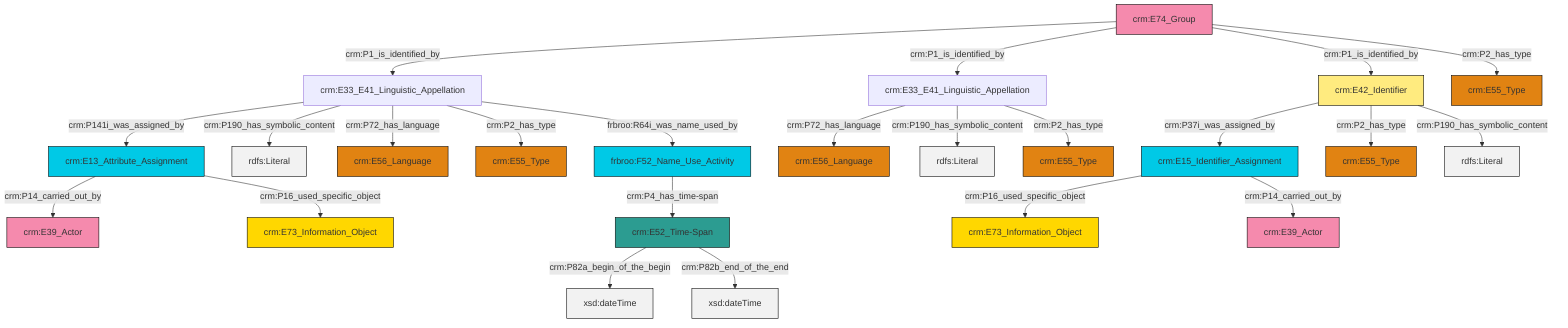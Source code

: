 graph TD
classDef Literal fill:#f2f2f2,stroke:#000000;
classDef CRM_Entity fill:#FFFFFF,stroke:#000000;
classDef Temporal_Entity fill:#00C9E6, stroke:#000000;
classDef Type fill:#E18312, stroke:#000000;
classDef Time-Span fill:#2C9C91, stroke:#000000;
classDef Appellation fill:#FFEB7F, stroke:#000000;
classDef Place fill:#008836, stroke:#000000;
classDef Persistent_Item fill:#B266B2, stroke:#000000;
classDef Conceptual_Object fill:#FFD700, stroke:#000000;
classDef Physical_Thing fill:#D2B48C, stroke:#000000;
classDef Actor fill:#f58aad, stroke:#000000;
classDef PC_Classes fill:#4ce600, stroke:#000000;
classDef Multi fill:#cccccc,stroke:#000000;

0["crm:E33_E41_Linguistic_Appellation"]:::Default -->|crm:P72_has_language| 1["crm:E56_Language"]:::Type
0["crm:E33_E41_Linguistic_Appellation"]:::Default -->|crm:P190_has_symbolic_content| 2[rdfs:Literal]:::Literal
5["crm:E13_Attribute_Assignment"]:::Temporal_Entity -->|crm:P14_carried_out_by| 6["crm:E39_Actor"]:::Actor
7["crm:E15_Identifier_Assignment"]:::Temporal_Entity -->|crm:P16_used_specific_object| 8["crm:E73_Information_Object"]:::Conceptual_Object
9["crm:E33_E41_Linguistic_Appellation"]:::Default -->|crm:P141i_was_assigned_by| 5["crm:E13_Attribute_Assignment"]:::Temporal_Entity
11["crm:E74_Group"]:::Actor -->|crm:P1_is_identified_by| 9["crm:E33_E41_Linguistic_Appellation"]:::Default
12["crm:E42_Identifier"]:::Appellation -->|crm:P37i_was_assigned_by| 7["crm:E15_Identifier_Assignment"]:::Temporal_Entity
12["crm:E42_Identifier"]:::Appellation -->|crm:P2_has_type| 15["crm:E55_Type"]:::Type
9["crm:E33_E41_Linguistic_Appellation"]:::Default -->|crm:P190_has_symbolic_content| 18[rdfs:Literal]:::Literal
9["crm:E33_E41_Linguistic_Appellation"]:::Default -->|crm:P72_has_language| 13["crm:E56_Language"]:::Type
3["crm:E52_Time-Span"]:::Time-Span -->|crm:P82a_begin_of_the_begin| 21[xsd:dateTime]:::Literal
9["crm:E33_E41_Linguistic_Appellation"]:::Default -->|crm:P2_has_type| 16["crm:E55_Type"]:::Type
12["crm:E42_Identifier"]:::Appellation -->|crm:P190_has_symbolic_content| 24[rdfs:Literal]:::Literal
11["crm:E74_Group"]:::Actor -->|crm:P1_is_identified_by| 0["crm:E33_E41_Linguistic_Appellation"]:::Default
7["crm:E15_Identifier_Assignment"]:::Temporal_Entity -->|crm:P14_carried_out_by| 27["crm:E39_Actor"]:::Actor
0["crm:E33_E41_Linguistic_Appellation"]:::Default -->|crm:P2_has_type| 19["crm:E55_Type"]:::Type
5["crm:E13_Attribute_Assignment"]:::Temporal_Entity -->|crm:P16_used_specific_object| 28["crm:E73_Information_Object"]:::Conceptual_Object
11["crm:E74_Group"]:::Actor -->|crm:P1_is_identified_by| 12["crm:E42_Identifier"]:::Appellation
33["frbroo:F52_Name_Use_Activity"]:::Temporal_Entity -->|crm:P4_has_time-span| 3["crm:E52_Time-Span"]:::Time-Span
9["crm:E33_E41_Linguistic_Appellation"]:::Default -->|frbroo:R64i_was_name_used_by| 33["frbroo:F52_Name_Use_Activity"]:::Temporal_Entity
11["crm:E74_Group"]:::Actor -->|crm:P2_has_type| 29["crm:E55_Type"]:::Type
3["crm:E52_Time-Span"]:::Time-Span -->|crm:P82b_end_of_the_end| 39[xsd:dateTime]:::Literal